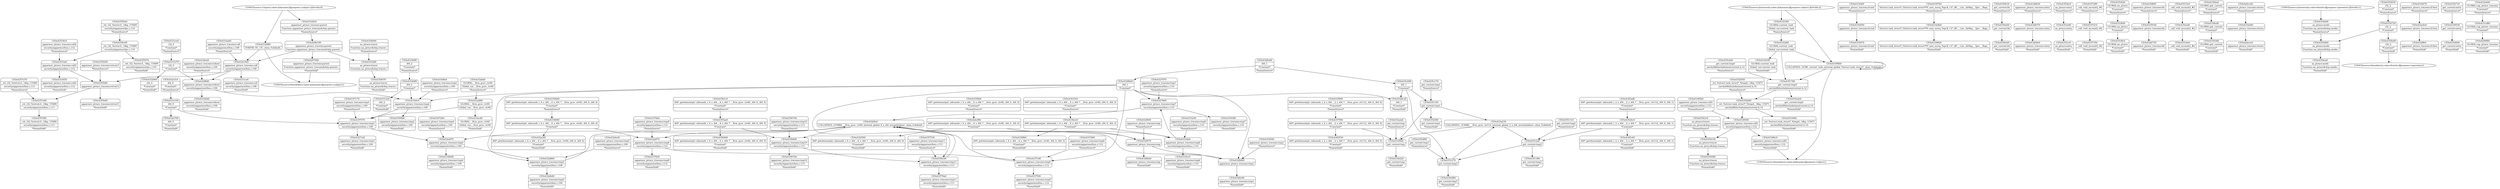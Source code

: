 digraph {
	CE0x4328bb0 [shape=record,shape=Mrecord,label="{CE0x4328bb0|i64_1|*Constant*}"]
	CE0x4332880 [shape=record,shape=Mrecord,label="{CE0x4332880|VOIDTB_TE:_CE:_elem_0:default:}"]
	CE0x4354140 [shape=record,shape=Mrecord,label="{CE0x4354140|aa_ptrace:tracee|Function::aa_ptrace&Arg::tracee::}"]
	CE0x4335470 [shape=record,shape=Mrecord,label="{CE0x4335470|apparmor_ptrace_traceme:if.end|*SummSink*}"]
	CE0x43324b0 [shape=record,shape=Mrecord,label="{CE0x43324b0|%struct.task_struct*_(%struct.task_struct**)*_asm_movq_%gs:$_1:P_,$0_,_r,im,_dirflag_,_fpsr_,_flags_}"]
	CE0x432a3f0 [shape=record,shape=Mrecord,label="{CE0x432a3f0|i64*_getelementptr_inbounds_(_6_x_i64_,_6_x_i64_*___llvm_gcov_ctr40,_i64_0,_i64_4)|*Constant*|*SummSink*}"]
	CE0x4350cb0 [shape=record,shape=Mrecord,label="{CE0x4350cb0|get_current:bb|*SummSink*}"]
	CE0x4328630 [shape=record,shape=Mrecord,label="{CE0x4328630|apparmor_ptrace_traceme:entry|*SummSource*}"]
	CE0x4197170 [shape=record,shape=Mrecord,label="{CE0x4197170|apparmor_ptrace_traceme:tmp3|security/apparmor/lsm.c,109|*SummSource*}"]
	CE0x4353cc0 [shape=record,shape=Mrecord,label="{CE0x4353cc0|aa_ptrace:entry|*SummSink*}"]
	CE0x4197210 [shape=record,shape=Mrecord,label="{CE0x4197210|_call_void_mcount()_#2}"]
	CE0x4327860 [shape=record,shape=Mrecord,label="{CE0x4327860|apparmor_ptrace_traceme:tmp7|security/apparmor/lsm.c,110}"]
	CE0x43538c0 [shape=record,shape=Mrecord,label="{CE0x43538c0|GLOBAL:aa_ptrace|*Constant*|*SummSink*}"]
	CE0x4357f60 [shape=record,shape=Mrecord,label="{CE0x4357f60|i64*_getelementptr_inbounds_(_2_x_i64_,_2_x_i64_*___llvm_gcov_ctr112,_i64_0,_i64_0)|*Constant*}"]
	CE0x4339f60 [shape=record,shape=Mrecord,label="{CE0x4339f60|apparmor_ptrace_traceme:bb|*SummSource*}"]
	CE0x43515e0 [shape=record,shape=Mrecord,label="{CE0x43515e0|_call_void_mcount()_#2|*SummSource*}"]
	CE0x4350a00 [shape=record,shape=Mrecord,label="{CE0x4350a00|get_current:bb}"]
	CE0x432da30 [shape=record,shape=Mrecord,label="{CE0x432da30|apparmor_ptrace_traceme:tmp5|security/apparmor/lsm.c,109|*SummSource*}"]
	CE0x4357530 [shape=record,shape=Mrecord,label="{CE0x4357530|apparmor_ptrace_traceme:tmp11|security/apparmor/lsm.c,113|*SummSource*}"]
	CE0x4330660 [shape=record,shape=Mrecord,label="{CE0x4330660|i64*_getelementptr_inbounds_(_6_x_i64_,_6_x_i64_*___llvm_gcov_ctr40,_i64_0,_i64_4)|*Constant*}"]
	CE0x4339360 [shape=record,shape=Mrecord,label="{CE0x4339360|GLOBAL:get_current|*Constant*|*SummSink*}"]
	CE0x432f470 [shape=record,shape=Mrecord,label="{CE0x432f470|apparmor_ptrace_traceme:tmp}"]
	CE0x432d860 [shape=record,shape=Mrecord,label="{CE0x432d860|apparmor_ptrace_traceme:tmp5|security/apparmor/lsm.c,109}"]
	CE0x4357a00 [shape=record,shape=Mrecord,label="{CE0x4357a00|_ret_i32_%retval.0,_!dbg_!15480|security/apparmor/lsm.c,113}"]
	CE0x4332280 [shape=record,shape=Mrecord,label="{CE0x4332280|GLOBAL:current_task|Global_var:current_task}"]
	CE0x433abb0 [shape=record,shape=Mrecord,label="{CE0x433abb0|GLOBAL:__llvm_gcov_ctr40|Global_var:__llvm_gcov_ctr40|*SummSource*}"]
	CE0x4327c20 [shape=record,shape=Mrecord,label="{CE0x4327c20|apparmor_ptrace_traceme:tmp3|security/apparmor/lsm.c,109|*SummSink*}"]
	CE0x432db40 [shape=record,shape=Mrecord,label="{CE0x432db40|apparmor_ptrace_traceme:tmp5|security/apparmor/lsm.c,109|*SummSink*}"]
	CE0x4354580 [shape=record,shape=Mrecord,label="{CE0x4354580|aa_ptrace:tracee|Function::aa_ptrace&Arg::tracee::|*SummSink*}"]
	CE0x4355aa0 [shape=record,shape=Mrecord,label="{CE0x4355aa0|i64*_getelementptr_inbounds_(_6_x_i64_,_6_x_i64_*___llvm_gcov_ctr40,_i64_0,_i64_5)|*Constant*}"]
	CE0x435e880 [shape=record,shape=Mrecord,label="{CE0x435e880|get_current:tmp3|*SummSource*}"]
	CE0x43398b0 [shape=record,shape=Mrecord,label="{CE0x43398b0|COLLAPSED:_GCRE_current_task_external_global_%struct.task_struct*:_elem_0:default:}"]
	CE0x4337f40 [shape=record,shape=Mrecord,label="{CE0x4337f40|apparmor_ptrace_traceme:tmp9|security/apparmor/lsm.c,112|*SummSink*}"]
	CE0x4297040 [shape=record,shape=Mrecord,label="{CE0x4297040|apparmor_ptrace_traceme:parent|Function::apparmor_ptrace_traceme&Arg::parent::|*SummSink*}"]
	CE0x43350b0 [shape=record,shape=Mrecord,label="{CE0x43350b0|i64*_getelementptr_inbounds_(_6_x_i64_,_6_x_i64_*___llvm_gcov_ctr40,_i64_0,_i64_0)|*Constant*|*SummSource*}"]
	CE0x4351380 [shape=record,shape=Mrecord,label="{CE0x4351380|get_current:tmp2|*SummSink*}"]
	CE0x4339740 [shape=record,shape=Mrecord,label="{CE0x4339740|%struct.task_struct*_(%struct.task_struct**)*_asm_movq_%gs:$_1:P_,$0_,_r,im,_dirflag_,_fpsr_,_flags_|*SummSource*}"]
	CE0x433c100 [shape=record,shape=Mrecord,label="{CE0x433c100|i64_0|*Constant*}"]
	CE0x43323f0 [shape=record,shape=Mrecord,label="{CE0x43323f0|GLOBAL:current_task|Global_var:current_task|*SummSink*}"]
	CE0x433aeb0 [shape=record,shape=Mrecord,label="{CE0x433aeb0|apparmor_ptrace_traceme:call|security/apparmor/lsm.c,108|*SummSource*}"]
	CE0x435c100 [shape=record,shape=Mrecord,label="{CE0x435c100|get_current:tmp1}"]
	CE0x432f8d0 [shape=record,shape=Mrecord,label="{CE0x432f8d0|apparmor_ptrace_traceme:tobool|security/apparmor/lsm.c,109}"]
	CE0x4337c80 [shape=record,shape=Mrecord,label="{CE0x4337c80|apparmor_ptrace_traceme:tmp9|security/apparmor/lsm.c,112}"]
	CE0x43342f0 [shape=record,shape=Mrecord,label="{CE0x43342f0|apparmor_ptrace_traceme:if.end|*SummSource*}"]
	CE0x43308e0 [shape=record,shape=Mrecord,label="{CE0x43308e0|apparmor_ptrace_traceme:tmp2|security/apparmor/lsm.c,109|*SummSource*}"]
	CE0x4ebcec0 [shape=record,shape=Mrecord,label="{CE0x4ebcec0|apparmor_ptrace_traceme:return|*SummSink*}"]
	CE0x4354000 [shape=record,shape=Mrecord,label="{CE0x4354000|aa_ptrace:tracer|Function::aa_ptrace&Arg::tracer::|*SummSource*}"]
	CE0x43516e0 [shape=record,shape=Mrecord,label="{CE0x43516e0|_call_void_mcount()_#2|*SummSink*}"]
	CE0x4354720 [shape=record,shape=Mrecord,label="{CE0x4354720|i32_2|*Constant*}"]
	CE0x4331ee0 [shape=record,shape=Mrecord,label="{CE0x4331ee0|i32_0|*Constant*|*SummSource*}"]
	CE0x43561c0 [shape=record,shape=Mrecord,label="{CE0x43561c0|i64*_getelementptr_inbounds_(_6_x_i64_,_6_x_i64_*___llvm_gcov_ctr40,_i64_0,_i64_5)|*Constant*|*SummSource*}"]
	CE0x4355970 [shape=record,shape=Mrecord,label="{CE0x4355970|_ret_i32_%error.0,_!dbg_!15485|security/apparmor/ipc.c,110|*SummSink*}"]
	CE0x432e760 [shape=record,shape=Mrecord,label="{CE0x432e760|i64_0|*Constant*|*SummSink*}"]
	CE0x43386c0 [shape=record,shape=Mrecord,label="{CE0x43386c0|apparmor_ptrace_traceme:call1|security/apparmor/lsm.c,112|*SummSink*}"]
	CE0x4328ad0 [shape=record,shape=Mrecord,label="{CE0x4328ad0|i64_1|*Constant*|*SummSource*}"]
	CE0x433a2a0 [shape=record,shape=Mrecord,label="{CE0x433a2a0|get_current:tmp|*SummSource*}"]
	CE0x4353450 [shape=record,shape=Mrecord,label="{CE0x4353450|apparmor_ptrace_traceme:call2|security/apparmor/lsm.c,112|*SummSink*}"]
	CE0x4354930 [shape=record,shape=Mrecord,label="{CE0x4354930|i32_2|*Constant*|*SummSource*}"]
	CE0x4354dd0 [shape=record,shape=Mrecord,label="{CE0x4354dd0|aa_ptrace:mode|Function::aa_ptrace&Arg::mode::|*SummSource*}"]
	CE0x4339820 [shape=record,shape=Mrecord,label="{CE0x4339820|%struct.task_struct*_(%struct.task_struct**)*_asm_movq_%gs:$_1:P_,$0_,_r,im,_dirflag_,_fpsr_,_flags_|*SummSink*}"]
	CE0x432f390 [shape=record,shape=Mrecord,label="{CE0x432f390|i64*_getelementptr_inbounds_(_6_x_i64_,_6_x_i64_*___llvm_gcov_ctr40,_i64_0,_i64_0)|*Constant*|*SummSink*}"]
	CE0x4355d50 [shape=record,shape=Mrecord,label="{CE0x4355d50|apparmor_ptrace_traceme:retval.0|*SummSource*}"]
	CE0x4331ce0 [shape=record,shape=Mrecord,label="{CE0x4331ce0|apparmor_ptrace_traceme:call|security/apparmor/lsm.c,108|*SummSink*}"]
	CE0x4351310 [shape=record,shape=Mrecord,label="{CE0x4351310|get_current:tmp2|*SummSource*}"]
	CE0x43306d0 [shape=record,shape=Mrecord,label="{CE0x43306d0|i64*_getelementptr_inbounds_(_6_x_i64_,_6_x_i64_*___llvm_gcov_ctr40,_i64_0,_i64_4)|*Constant*|*SummSource*}"]
	CE0x432ffe0 [shape=record,shape=Mrecord,label="{CE0x432ffe0|apparmor_ptrace_traceme:if.then|*SummSink*}"]
	CE0x43309b0 [shape=record,shape=Mrecord,label="{CE0x43309b0|apparmor_ptrace_traceme:tmp2|security/apparmor/lsm.c,109|*SummSink*}"]
	CE0x433b220 [shape=record,shape=Mrecord,label="{CE0x433b220|get_current:tmp|*SummSink*}"]
	CE0x4328370 [shape=record,shape=Mrecord,label="{CE0x4328370|apparmor_ptrace_traceme:entry}"]
	CE0x435e240 [shape=record,shape=Mrecord,label="{CE0x435e240|get_current:tmp4|./arch/x86/include/asm/current.h,14|*SummSource*}"]
	CE0x432b9e0 [shape=record,shape=Mrecord,label="{CE0x432b9e0|apparmor_ptrace_traceme:entry|*SummSink*}"]
	CE0x4339530 [shape=record,shape=Mrecord,label="{CE0x4339530|get_current:entry}"]
	CE0x4353040 [shape=record,shape=Mrecord,label="{CE0x4353040|_ret_%struct.task_struct*_%tmp4,_!dbg_!15471|./arch/x86/include/asm/current.h,14|*SummSink*}"]
	CE0x433a230 [shape=record,shape=Mrecord,label="{CE0x433a230|COLLAPSED:_GCMRE___llvm_gcov_ctr112_internal_global_2_x_i64_zeroinitializer:_elem_0:default:}"]
	CE0x4333e50 [shape=record,shape=Mrecord,label="{CE0x4333e50|apparmor_ptrace_traceme:tmp6|security/apparmor/lsm.c,110|*SummSource*}"]
	CE0x4341810 [shape=record,shape=Mrecord,label="{CE0x4341810|i64*_getelementptr_inbounds_(_6_x_i64_,_6_x_i64_*___llvm_gcov_ctr40,_i64_0,_i64_3)|*Constant*|*SummSource*}"]
	CE0x4353a60 [shape=record,shape=Mrecord,label="{CE0x4353a60|aa_ptrace:entry}"]
	CE0x4333de0 [shape=record,shape=Mrecord,label="{CE0x4333de0|apparmor_ptrace_traceme:tmp6|security/apparmor/lsm.c,110}"]
	CE0x4197070 [shape=record,shape=Mrecord,label="{CE0x4197070|apparmor_ptrace_traceme:tmp3|security/apparmor/lsm.c,109}"]
	CE0x4337d90 [shape=record,shape=Mrecord,label="{CE0x4337d90|apparmor_ptrace_traceme:tmp9|security/apparmor/lsm.c,112|*SummSource*}"]
	CE0x433bfc0 [shape=record,shape=Mrecord,label="{CE0x433bfc0|apparmor_ptrace_traceme:tmp2|security/apparmor/lsm.c,109}"]
	CE0x433a640 [shape=record,shape=Mrecord,label="{CE0x433a640|GLOBAL:cap_ptrace_traceme|*Constant*|*SummSource*}"]
	CE0x4333ec0 [shape=record,shape=Mrecord,label="{CE0x4333ec0|apparmor_ptrace_traceme:tmp6|security/apparmor/lsm.c,110|*SummSink*}"]
	CE0x433f990 [shape=record,shape=Mrecord,label="{CE0x433f990|i64*_getelementptr_inbounds_(_2_x_i64_,_2_x_i64_*___llvm_gcov_ctr112,_i64_0,_i64_0)|*Constant*|*SummSource*}"]
	CE0x43378a0 [shape=record,shape=Mrecord,label="{CE0x43378a0|apparmor_ptrace_traceme:tmp8|security/apparmor/lsm.c,112|*SummSource*}"]
	CE0x435ea40 [shape=record,shape=Mrecord,label="{CE0x435ea40|_call_void_mcount()_#2}"]
	CE0x433a040 [shape=record,shape=Mrecord,label="{CE0x433a040|apparmor_ptrace_traceme:return}"]
	CE0x43312e0 [shape=record,shape=Mrecord,label="{CE0x43312e0|i64_2|*Constant*|*SummSink*}"]
	CE0x432e3c0 [shape=record,shape=Mrecord,label="{CE0x432e3c0|i64_0|*Constant*|*SummSource*}"]
	CE0x43566d0 [shape=record,shape=Mrecord,label="{CE0x43566d0|apparmor_ptrace_traceme:tmp10|security/apparmor/lsm.c,113}"]
	CE0x4332060 [shape=record,shape=Mrecord,label="{CE0x4332060|i32_0|*Constant*|*SummSink*}"]
	CE0x4ebce20 [shape=record,shape=Mrecord,label="{CE0x4ebce20|apparmor_ptrace_traceme:return|*SummSource*}"]
	CE0x43524c0 [shape=record,shape=Mrecord,label="{CE0x43524c0|i64*_getelementptr_inbounds_(_2_x_i64_,_2_x_i64_*___llvm_gcov_ctr112,_i64_0,_i64_1)|*Constant*}"]
	CE0x4338ed0 [shape=record,shape=Mrecord,label="{CE0x4338ed0|GLOBAL:get_current|*Constant*}"]
	CE0x432a870 [shape=record,shape=Mrecord,label="{CE0x432a870|apparmor_ptrace_traceme:tmp8|security/apparmor/lsm.c,112}"]
	CE0x43576a0 [shape=record,shape=Mrecord,label="{CE0x43576a0|apparmor_ptrace_traceme:tmp11|security/apparmor/lsm.c,113|*SummSink*}"]
	CE0x4354070 [shape=record,shape=Mrecord,label="{CE0x4354070|aa_ptrace:tracer|Function::aa_ptrace&Arg::tracer::|*SummSink*}"]
	CE0x4356c60 [shape=record,shape=Mrecord,label="{CE0x4356c60|apparmor_ptrace_traceme:tmp11|security/apparmor/lsm.c,113}"]
	"CONST[source:2(external),value:2(dynamic)][purpose:{object}][SrcIdx:2]"
	CE0x4330fb0 [shape=record,shape=Mrecord,label="{CE0x4330fb0|i64*_getelementptr_inbounds_(_6_x_i64_,_6_x_i64_*___llvm_gcov_ctr40,_i64_0,_i64_3)|*Constant*|*SummSink*}"]
	CE0x4353bc0 [shape=record,shape=Mrecord,label="{CE0x4353bc0|aa_ptrace:entry|*SummSource*}"]
	CE0x4334080 [shape=record,shape=Mrecord,label="{CE0x4334080|i64_2|*Constant*}"]
	CE0x4328c90 [shape=record,shape=Mrecord,label="{CE0x4328c90|apparmor_ptrace_traceme:tmp1|*SummSink*}"]
	CE0x432b750 [shape=record,shape=Mrecord,label="{CE0x432b750|apparmor_ptrace_traceme:bb|*SummSink*}"]
	"CONST[source:0(mediator),value:0(static)][purpose:{operation}]"
	CE0x433a480 [shape=record,shape=Mrecord,label="{CE0x433a480|GLOBAL:__llvm_gcov_ctr40|Global_var:__llvm_gcov_ctr40}"]
	CE0x432e870 [shape=record,shape=Mrecord,label="{CE0x432e870|apparmor_ptrace_traceme:tmp4|security/apparmor/lsm.c,109}"]
	CE0x4328b40 [shape=record,shape=Mrecord,label="{CE0x4328b40|apparmor_ptrace_traceme:tmp|*SummSink*}"]
	CE0x432f400 [shape=record,shape=Mrecord,label="{CE0x432f400|apparmor_ptrace_traceme:tmp|*SummSource*}"]
	CE0x429b190 [shape=record,shape=Mrecord,label="{CE0x429b190|apparmor_ptrace_traceme:parent|Function::apparmor_ptrace_traceme&Arg::parent::}"]
	CE0x4331e70 [shape=record,shape=Mrecord,label="{CE0x4331e70|i32_0|*Constant*}"]
	CE0x4328c20 [shape=record,shape=Mrecord,label="{CE0x4328c20|i64_1|*Constant*|*SummSink*}"]
	CE0x432fa20 [shape=record,shape=Mrecord,label="{CE0x432fa20|apparmor_ptrace_traceme:tobool|security/apparmor/lsm.c,109|*SummSource*}"]
	CE0x4352710 [shape=record,shape=Mrecord,label="{CE0x4352710|get_current:entry|*SummSource*}"]
	CE0x4355bf0 [shape=record,shape=Mrecord,label="{CE0x4355bf0|apparmor_ptrace_traceme:retval.0}"]
	CE0x4357a70 [shape=record,shape=Mrecord,label="{CE0x4357a70|_ret_i32_%retval.0,_!dbg_!15480|security/apparmor/lsm.c,113|*SummSource*}"]
	CE0x4335530 [shape=record,shape=Mrecord,label="{CE0x4335530|apparmor_ptrace_traceme:bb}"]
	CE0x4345c40 [shape=record,shape=Mrecord,label="{CE0x4345c40|i64*_getelementptr_inbounds_(_2_x_i64_,_2_x_i64_*___llvm_gcov_ctr112,_i64_0,_i64_1)|*Constant*|*SummSink*}"]
	CE0x4347260 [shape=record,shape=Mrecord,label="{CE0x4347260|apparmor_ptrace_traceme:tmp4|security/apparmor/lsm.c,109|*SummSource*}"]
	"CONST[source:0(mediator),value:2(dynamic)][purpose:{subject}]"
	CE0x4353620 [shape=record,shape=Mrecord,label="{CE0x4353620|GLOBAL:aa_ptrace|*Constant*|*SummSource*}"]
	CE0x4350b30 [shape=record,shape=Mrecord,label="{CE0x4350b30|get_current:bb|*SummSource*}"]
	CE0x4351780 [shape=record,shape=Mrecord,label="{CE0x4351780|get_current:tmp4|./arch/x86/include/asm/current.h,14}"]
	CE0x4197350 [shape=record,shape=Mrecord,label="{CE0x4197350|_call_void_mcount()_#2|*SummSink*}"]
	CE0x4352950 [shape=record,shape=Mrecord,label="{CE0x4352950|_ret_%struct.task_struct*_%tmp4,_!dbg_!15471|./arch/x86/include/asm/current.h,14|*SummSource*}"]
	CE0x433bce0 [shape=record,shape=Mrecord,label="{CE0x433bce0|i64*_getelementptr_inbounds_(_6_x_i64_,_6_x_i64_*___llvm_gcov_ctr40,_i64_0,_i64_3)|*Constant*}"]
	CE0x4296f60 [shape=record,shape=Mrecord,label="{CE0x4296f60|GLOBAL:cap_ptrace_traceme|*Constant*|*SummSink*}"]
	CE0x4354a60 [shape=record,shape=Mrecord,label="{CE0x4354a60|i32_2|*Constant*|*SummSink*}"]
	CE0x4345ad0 [shape=record,shape=Mrecord,label="{CE0x4345ad0|i64*_getelementptr_inbounds_(_2_x_i64_,_2_x_i64_*___llvm_gcov_ctr112,_i64_0,_i64_1)|*Constant*|*SummSource*}"]
	CE0x4357df0 [shape=record,shape=Mrecord,label="{CE0x4357df0|_ret_i32_%retval.0,_!dbg_!15480|security/apparmor/lsm.c,113|*SummSink*}"]
	CE0x4327970 [shape=record,shape=Mrecord,label="{CE0x4327970|apparmor_ptrace_traceme:tmp7|security/apparmor/lsm.c,110|*SummSource*}"]
	CE0x4337830 [shape=record,shape=Mrecord,label="{CE0x4337830|apparmor_ptrace_traceme:tmp8|security/apparmor/lsm.c,112|*SummSink*}"]
	CE0x435c170 [shape=record,shape=Mrecord,label="{CE0x435c170|get_current:tmp1|*SummSource*}"]
	CE0x43385b0 [shape=record,shape=Mrecord,label="{CE0x43385b0|apparmor_ptrace_traceme:call1|security/apparmor/lsm.c,112|*SummSource*}"]
	CE0x4356740 [shape=record,shape=Mrecord,label="{CE0x4356740|apparmor_ptrace_traceme:tmp10|security/apparmor/lsm.c,113|*SummSource*}"]
	CE0x4334540 [shape=record,shape=Mrecord,label="{CE0x4334540|apparmor_ptrace_traceme:tmp1|*SummSource*}"]
	CE0x4352b90 [shape=record,shape=Mrecord,label="{CE0x4352b90|_ret_%struct.task_struct*_%tmp4,_!dbg_!15471|./arch/x86/include/asm/current.h,14}"]
	CE0x43567b0 [shape=record,shape=Mrecord,label="{CE0x43567b0|apparmor_ptrace_traceme:tmp10|security/apparmor/lsm.c,113|*SummSink*}"]
	CE0x4353690 [shape=record,shape=Mrecord,label="{CE0x4353690|GLOBAL:aa_ptrace|*Constant*}"]
	CE0x435e980 [shape=record,shape=Mrecord,label="{CE0x435e980|get_current:tmp3|*SummSink*}"]
	CE0x43320d0 [shape=record,shape=Mrecord,label="{CE0x43320d0|apparmor_ptrace_traceme:tobool|security/apparmor/lsm.c,109|*SummSink*}"]
	CE0x4330380 [shape=record,shape=Mrecord,label="{CE0x4330380|apparmor_ptrace_traceme:tmp7|security/apparmor/lsm.c,110|*SummSink*}"]
	CE0x4355ef0 [shape=record,shape=Mrecord,label="{CE0x4355ef0|apparmor_ptrace_traceme:retval.0|*SummSink*}"]
	CE0x4332360 [shape=record,shape=Mrecord,label="{CE0x4332360|GLOBAL:current_task|Global_var:current_task|*SummSource*}"]
	CE0x43543c0 [shape=record,shape=Mrecord,label="{CE0x43543c0|aa_ptrace:tracee|Function::aa_ptrace&Arg::tracee::|*SummSource*}"]
	CE0x432f4e0 [shape=record,shape=Mrecord,label="{CE0x432f4e0|COLLAPSED:_GCMRE___llvm_gcov_ctr40_internal_global_6_x_i64_zeroinitializer:_elem_0:default:}"]
	CE0x4331d80 [shape=record,shape=Mrecord,label="{CE0x4331d80|GLOBAL:cap_ptrace_traceme|*Constant*}"]
	CE0x4354ea0 [shape=record,shape=Mrecord,label="{CE0x4354ea0|aa_ptrace:mode|Function::aa_ptrace&Arg::mode::|*SummSink*}"]
	CE0x4197280 [shape=record,shape=Mrecord,label="{CE0x4197280|_call_void_mcount()_#2|*SummSource*}"]
	CE0x4351470 [shape=record,shape=Mrecord,label="{CE0x4351470|get_current:tmp3}"]
	CE0x43349a0 [shape=record,shape=Mrecord,label="{CE0x43349a0|get_current:tmp}"]
	CE0x435e2e0 [shape=record,shape=Mrecord,label="{CE0x435e2e0|get_current:tmp4|./arch/x86/include/asm/current.h,14|*SummSink*}"]
	CE0x4ebcf80 [shape=record,shape=Mrecord,label="{CE0x4ebcf80|i64*_getelementptr_inbounds_(_6_x_i64_,_6_x_i64_*___llvm_gcov_ctr40,_i64_0,_i64_0)|*Constant*}"]
	CE0x432a9c0 [shape=record,shape=Mrecord,label="{CE0x432a9c0|apparmor_ptrace_traceme:if.then}"]
	CE0x43534c0 [shape=record,shape=Mrecord,label="{CE0x43534c0|apparmor_ptrace_traceme:call2|security/apparmor/lsm.c,112|*SummSource*}"]
	CE0x43533a0 [shape=record,shape=Mrecord,label="{CE0x43533a0|apparmor_ptrace_traceme:call2|security/apparmor/lsm.c,112}"]
	CE0x4353dd0 [shape=record,shape=Mrecord,label="{CE0x4353dd0|aa_ptrace:tracer|Function::aa_ptrace&Arg::tracer::}"]
	CE0x43550a0 [shape=record,shape=Mrecord,label="{CE0x43550a0|_ret_i32_%error.0,_!dbg_!15485|security/apparmor/ipc.c,110|*SummSource*}"]
	CE0x4354c00 [shape=record,shape=Mrecord,label="{CE0x4354c00|_ret_i32_%error.0,_!dbg_!15485|security/apparmor/ipc.c,110}"]
	"CONST[source:2(external),value:0(static)][purpose:{operation}][SrcIdx:1]"
	CE0x435c090 [shape=record,shape=Mrecord,label="{CE0x435c090|i64_1|*Constant*}"]
	CE0x43392a0 [shape=record,shape=Mrecord,label="{CE0x43392a0|GLOBAL:get_current|*Constant*|*SummSource*}"]
	CE0x4334470 [shape=record,shape=Mrecord,label="{CE0x4334470|apparmor_ptrace_traceme:if.then|*SummSource*}"]
	CE0x43340f0 [shape=record,shape=Mrecord,label="{CE0x43340f0|i64_2|*Constant*|*SummSource*}"]
	CE0x4338540 [shape=record,shape=Mrecord,label="{CE0x4338540|apparmor_ptrace_traceme:call1|security/apparmor/lsm.c,112}"]
	CE0x4352840 [shape=record,shape=Mrecord,label="{CE0x4352840|get_current:entry|*SummSink*}"]
	CE0x4365530 [shape=record,shape=Mrecord,label="{CE0x4365530|i64*_getelementptr_inbounds_(_2_x_i64_,_2_x_i64_*___llvm_gcov_ctr112,_i64_0,_i64_0)|*Constant*|*SummSink*}"]
	CE0x4330050 [shape=record,shape=Mrecord,label="{CE0x4330050|apparmor_ptrace_traceme:if.end}"]
	CE0x4328d00 [shape=record,shape=Mrecord,label="{CE0x4328d00|apparmor_ptrace_traceme:tmp1}"]
	CE0x4354d60 [shape=record,shape=Mrecord,label="{CE0x4354d60|aa_ptrace:mode|Function::aa_ptrace&Arg::mode::}"]
	"CONST[source:0(mediator),value:2(dynamic)][purpose:{object}]"
	CE0x4330b90 [shape=record,shape=Mrecord,label="{CE0x4330b90|apparmor_ptrace_traceme:tmp4|security/apparmor/lsm.c,109|*SummSink*}"]
	"CONST[source:1(input),value:2(dynamic)][purpose:{subject}][SrcIdx:0]"
	CE0x43329c0 [shape=record,shape=Mrecord,label="{CE0x43329c0|apparmor_ptrace_traceme:parent|Function::apparmor_ptrace_traceme&Arg::parent::|*SummSource*}"]
	CE0x43419e0 [shape=record,shape=Mrecord,label="{CE0x43419e0|apparmor_ptrace_traceme:call|security/apparmor/lsm.c,108}"]
	CE0x4356460 [shape=record,shape=Mrecord,label="{CE0x4356460|i64*_getelementptr_inbounds_(_6_x_i64_,_6_x_i64_*___llvm_gcov_ctr40,_i64_0,_i64_5)|*Constant*|*SummSink*}"]
	CE0x43512a0 [shape=record,shape=Mrecord,label="{CE0x43512a0|get_current:tmp2}"]
	CE0x433acd0 [shape=record,shape=Mrecord,label="{CE0x433acd0|GLOBAL:__llvm_gcov_ctr40|Global_var:__llvm_gcov_ctr40|*SummSink*}"]
	CE0x4352560 [shape=record,shape=Mrecord,label="{CE0x4352560|get_current:tmp1|*SummSink*}"]
	CE0x43419e0 -> CE0x4355bf0
	CE0x4339740 -> CE0x43324b0
	CE0x4332280 -> CE0x4351780
	CE0x43386c0 -> "CONST[source:0(mediator),value:2(dynamic)][purpose:{object}]"
	CE0x435e880 -> CE0x4351470
	CE0x4332880 -> CE0x43419e0
	CE0x4ebcf80 -> CE0x432f390
	CE0x433f990 -> CE0x4357f60
	CE0x432f8d0 -> CE0x433bfc0
	CE0x4355d50 -> CE0x4355bf0
	CE0x43566d0 -> CE0x43567b0
	CE0x4353dd0 -> CE0x4354070
	CE0x435c170 -> CE0x435c100
	CE0x429b190 -> CE0x4353dd0
	CE0x4331e70 -> CE0x4332060
	CE0x4334080 -> CE0x43312e0
	CE0x4332280 -> CE0x43323f0
	CE0x4355aa0 -> CE0x4356460
	CE0x4327860 -> CE0x432f4e0
	CE0x4354140 -> CE0x4354580
	CE0x433abb0 -> CE0x433a480
	CE0x4354c00 -> CE0x43533a0
	CE0x435c100 -> CE0x4352560
	CE0x43329c0 -> CE0x429b190
	CE0x4354a60 -> "CONST[source:0(mediator),value:0(static)][purpose:{operation}]"
	CE0x4328ad0 -> CE0x4328bb0
	CE0x4331ee0 -> CE0x4331e70
	CE0x433a480 -> CE0x433acd0
	CE0x435c090 -> CE0x4328c20
	CE0x43515e0 -> CE0x435ea40
	CE0x432a9c0 -> CE0x432ffe0
	CE0x432da30 -> CE0x432d860
	CE0x43398b0 -> "CONST[source:0(mediator),value:2(dynamic)][purpose:{object}]"
	CE0x4337c80 -> CE0x4337f40
	CE0x4356c60 -> CE0x43576a0
	CE0x435e240 -> CE0x4351780
	CE0x4357f60 -> CE0x43349a0
	CE0x4328bb0 -> CE0x433bfc0
	CE0x433aeb0 -> CE0x43419e0
	CE0x43398b0 -> CE0x43398b0
	CE0x43385b0 -> CE0x4338540
	CE0x433bce0 -> CE0x4330fb0
	CE0x4337d90 -> CE0x4337c80
	CE0x4353690 -> CE0x43538c0
	CE0x4351780 -> CE0x435e2e0
	CE0x43419e0 -> CE0x432f8d0
	CE0x432e870 -> CE0x432d860
	CE0x4ebce20 -> CE0x433a040
	CE0x4341810 -> CE0x433bce0
	CE0x429b190 -> CE0x4297040
	CE0x43308e0 -> CE0x433bfc0
	CE0x432f4e0 -> CE0x43566d0
	CE0x432a870 -> CE0x4337c80
	CE0x4354c00 -> CE0x4355970
	CE0x4328bb0 -> CE0x4328d00
	CE0x432f470 -> CE0x4328d00
	CE0x43524c0 -> CE0x4345c40
	CE0x4339530 -> CE0x4352840
	CE0x43378a0 -> CE0x432a870
	CE0x4338ed0 -> CE0x4339360
	CE0x4327860 -> CE0x4330380
	CE0x4327970 -> CE0x4327860
	CE0x4352710 -> CE0x4339530
	CE0x4351470 -> CE0x433a230
	CE0x4334470 -> CE0x432a9c0
	CE0x4356c60 -> CE0x432f4e0
	CE0x43324b0 -> CE0x4339820
	CE0x4357f60 -> CE0x4365530
	CE0x4334540 -> CE0x4328d00
	CE0x432e3c0 -> CE0x433c100
	CE0x4350b30 -> CE0x4350a00
	CE0x43340f0 -> CE0x4334080
	CE0x433a230 -> CE0x43349a0
	CE0x4356740 -> CE0x43566d0
	CE0x433c100 -> CE0x4197070
	CE0x4337c80 -> CE0x432f4e0
	CE0x433a480 -> CE0x4197070
	"CONST[source:1(input),value:2(dynamic)][purpose:{subject}][SrcIdx:0]" -> CE0x4332880
	CE0x4330660 -> CE0x432a870
	CE0x4332360 -> CE0x4332280
	CE0x4351780 -> CE0x4352b90
	CE0x435c100 -> CE0x433a230
	CE0x4328bb0 -> CE0x4327860
	CE0x433a040 -> CE0x4ebcec0
	CE0x43533a0 -> CE0x4353450
	CE0x43349a0 -> CE0x433b220
	CE0x4328370 -> CE0x432b9e0
	CE0x43566d0 -> CE0x4356c60
	CE0x4352950 -> CE0x4352b90
	CE0x4338540 -> CE0x43386c0
	CE0x43524c0 -> CE0x43512a0
	CE0x432fa20 -> CE0x432f8d0
	CE0x4354930 -> CE0x4354720
	CE0x4347260 -> CE0x432e870
	CE0x4197070 -> CE0x432e870
	CE0x4354720 -> CE0x4354d60
	CE0x43533a0 -> CE0x4355bf0
	CE0x4328d00 -> CE0x4328c90
	CE0x43342f0 -> CE0x4330050
	CE0x432e870 -> CE0x4330b90
	CE0x433a640 -> CE0x4331d80
	CE0x4333de0 -> CE0x4333ec0
	CE0x4351310 -> CE0x43512a0
	CE0x4ebcf80 -> CE0x432f470
	CE0x433a2a0 -> CE0x43349a0
	CE0x4197070 -> CE0x4327c20
	CE0x4354000 -> CE0x4353dd0
	CE0x4357530 -> CE0x4356c60
	CE0x432f4e0 -> CE0x432a870
	CE0x43392a0 -> CE0x4338ed0
	CE0x4355bf0 -> CE0x4357a00
	CE0x432f8d0 -> CE0x43320d0
	CE0x4353a60 -> CE0x4353cc0
	CE0x4353620 -> CE0x4353690
	CE0x433c100 -> CE0x432e760
	CE0x4330660 -> CE0x432a3f0
	CE0x4351470 -> CE0x435e980
	CE0x43306d0 -> CE0x4330660
	CE0x4339f60 -> CE0x4335530
	CE0x432d860 -> CE0x432db40
	CE0x43350b0 -> CE0x4ebcf80
	"CONST[source:2(external),value:2(dynamic)][purpose:{object}][SrcIdx:2]" -> CE0x4332360
	CE0x433bfc0 -> CE0x4197070
	CE0x432d860 -> CE0x432f4e0
	CE0x4338540 -> CE0x4354140
	CE0x4334080 -> CE0x433bfc0
	CE0x4357a00 -> CE0x4357df0
	CE0x433a230 -> CE0x43512a0
	CE0x4357a70 -> CE0x4357a00
	CE0x432a870 -> CE0x4337830
	CE0x4197280 -> CE0x4197210
	CE0x432f4e0 -> CE0x432f470
	CE0x4330050 -> CE0x4335470
	CE0x43534c0 -> CE0x43533a0
	CE0x43550a0 -> CE0x4354c00
	CE0x4332880 -> "CONST[source:0(mediator),value:2(dynamic)][purpose:{subject}]"
	CE0x4197170 -> CE0x4197070
	CE0x4353bc0 -> CE0x4353a60
	CE0x43419e0 -> CE0x4331ce0
	CE0x432f400 -> CE0x432f470
	CE0x4352b90 -> CE0x4338540
	CE0x43561c0 -> CE0x4355aa0
	"CONST[source:2(external),value:0(static)][purpose:{operation}][SrcIdx:1]" -> CE0x4354dd0
	CE0x435ea40 -> CE0x43516e0
	CE0x4355bf0 -> CE0x4355ef0
	CE0x429b190 -> CE0x43419e0
	CE0x4355aa0 -> CE0x43566d0
	CE0x4328bb0 -> CE0x432d860
	CE0x4331d80 -> CE0x4296f60
	CE0x4333e50 -> CE0x4333de0
	"CONST[source:1(input),value:2(dynamic)][purpose:{subject}][SrcIdx:0]" -> CE0x43329c0
	CE0x4197210 -> CE0x4197350
	CE0x43543c0 -> CE0x4354140
	CE0x4328bb0 -> CE0x4337c80
	CE0x4352b90 -> CE0x4353040
	CE0x43349a0 -> CE0x435c100
	CE0x435c090 -> CE0x435c100
	CE0x433bce0 -> CE0x4333de0
	CE0x43398b0 -> CE0x4351780
	CE0x4345ad0 -> CE0x43524c0
	CE0x4328bb0 -> CE0x4328c20
	CE0x432f4e0 -> CE0x4333de0
	"CONST[source:2(external),value:2(dynamic)][purpose:{object}][SrcIdx:2]" -> CE0x43398b0
	CE0x43512a0 -> CE0x4351470
	CE0x4354720 -> CE0x4354a60
	CE0x4354dd0 -> CE0x4354d60
	CE0x433bfc0 -> CE0x43309b0
	CE0x435c090 -> CE0x4351470
	CE0x4354d60 -> CE0x4354ea0
	CE0x432f4e0 -> CE0x432e870
	CE0x4328ad0 -> CE0x435c090
	CE0x4328630 -> CE0x4328370
	CE0x4328bb0 -> CE0x4356c60
	CE0x4350a00 -> CE0x4350cb0
	CE0x43512a0 -> CE0x4351380
	CE0x4331e70 -> CE0x432f8d0
	CE0x4328d00 -> CE0x432f4e0
	CE0x4297040 -> "CONST[source:0(mediator),value:2(dynamic)][purpose:{subject}]"
	CE0x4335530 -> CE0x432b750
	CE0x4332280 -> CE0x43398b0
	CE0x4333de0 -> CE0x4327860
	CE0x432f470 -> CE0x4328b40
}